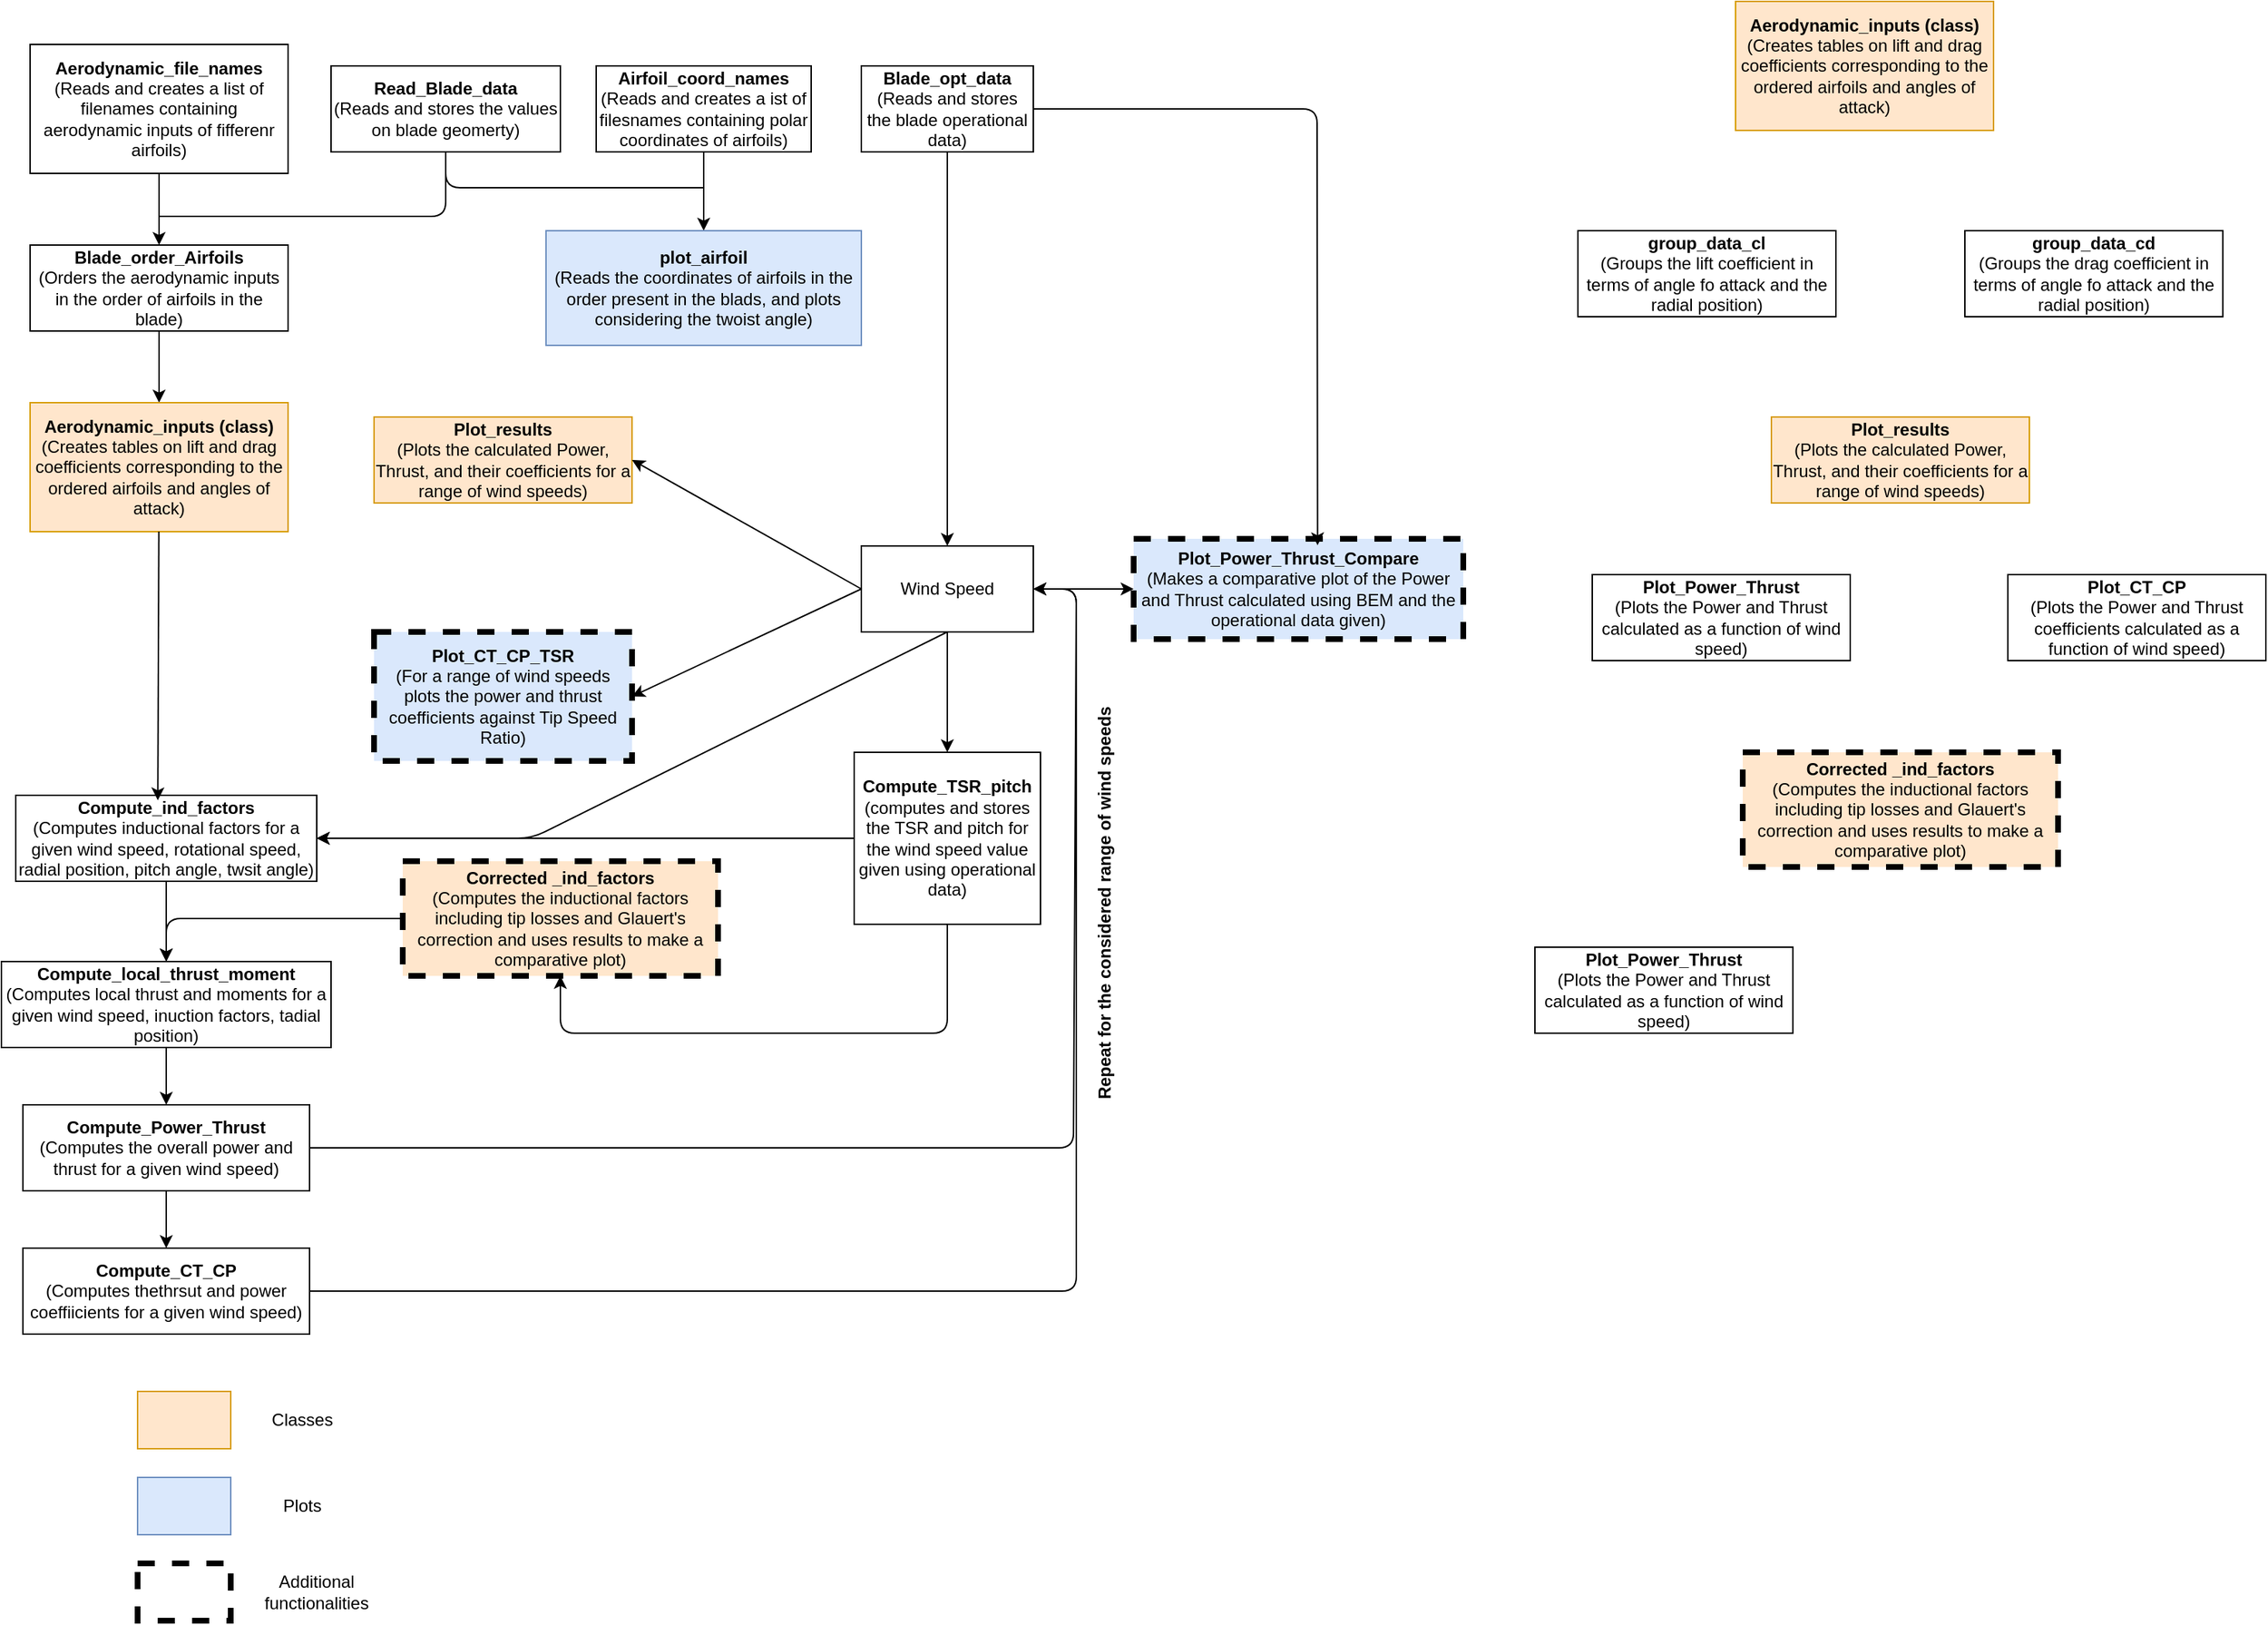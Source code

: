 <mxfile>
    <diagram id="HSMd7I8naoybt2gILDuz" name="Page-1">
        <mxGraphModel dx="1336" dy="1027" grid="1" gridSize="10" guides="1" tooltips="1" connect="1" arrows="1" fold="1" page="1" pageScale="1" pageWidth="850" pageHeight="1100" math="0" shadow="0">
            <root>
                <mxCell id="0"/>
                <mxCell id="1" parent="0"/>
                <mxCell id="8" style="edgeStyle=none;html=1;exitX=0.5;exitY=1;exitDx=0;exitDy=0;" parent="1" source="2" target="4" edge="1">
                    <mxGeometry relative="1" as="geometry"/>
                </mxCell>
                <mxCell id="2" value="&lt;b&gt;Aerodynamic_file_names&lt;/b&gt;&lt;div&gt;(Reads and creates a list of filenames containing aerodynamic inputs of fifferenr airfoils)&lt;/div&gt;" style="rounded=0;whiteSpace=wrap;html=1;" parent="1" vertex="1">
                    <mxGeometry x="60" y="80" width="180" height="90" as="geometry"/>
                </mxCell>
                <mxCell id="3" value="&lt;b&gt;Read_Blade_data&lt;/b&gt;&lt;br&gt;(Reads and stores the values on blade geomerty)" style="rounded=0;whiteSpace=wrap;html=1;" parent="1" vertex="1">
                    <mxGeometry x="270" y="95" width="160" height="60" as="geometry"/>
                </mxCell>
                <mxCell id="12" style="edgeStyle=none;html=1;exitX=0.5;exitY=1;exitDx=0;exitDy=0;" parent="1" source="4" target="5" edge="1">
                    <mxGeometry relative="1" as="geometry"/>
                </mxCell>
                <mxCell id="4" value="&lt;b&gt;Blade_order_Airfoils&lt;br&gt;&lt;/b&gt;(Orders the aerodynamic inputs in the order of airfoils in the blade)" style="rounded=0;whiteSpace=wrap;html=1;" parent="1" vertex="1">
                    <mxGeometry x="60" y="220" width="180" height="60" as="geometry"/>
                </mxCell>
                <mxCell id="5" value="&lt;b&gt;Aerodynamic_inputs (class)&lt;/b&gt;&lt;div&gt;(Creates tables on lift and drag coefficients corresponding to the ordered airfoils and angles of attack)&lt;/div&gt;" style="rounded=0;whiteSpace=wrap;html=1;fillColor=#ffe6cc;strokeColor=#d79b00;" parent="1" vertex="1">
                    <mxGeometry x="60" y="330" width="180" height="90" as="geometry"/>
                </mxCell>
                <mxCell id="11" style="edgeStyle=none;html=1;exitX=0.5;exitY=1;exitDx=0;exitDy=0;entryX=0.5;entryY=0;entryDx=0;entryDy=0;" parent="1" source="6" target="7" edge="1">
                    <mxGeometry relative="1" as="geometry"/>
                </mxCell>
                <mxCell id="6" value="&lt;b&gt;Airfoil_coord_names&lt;/b&gt;&lt;div&gt;(Reads and creates a ist of filesnames containing polar coordinates of airfoils)&lt;/div&gt;" style="rounded=0;whiteSpace=wrap;html=1;" parent="1" vertex="1">
                    <mxGeometry x="455" y="95" width="150" height="60" as="geometry"/>
                </mxCell>
                <mxCell id="7" value="&lt;b&gt;plot_airfoil&lt;/b&gt;&lt;div&gt;(Reads the coordinates of airfoils in the order present in the blads, and plots considering the twoist angle)&lt;/div&gt;" style="rounded=0;whiteSpace=wrap;html=1;fillColor=#dae8fc;strokeColor=#6c8ebf;" parent="1" vertex="1">
                    <mxGeometry x="420" y="210" width="220" height="80" as="geometry"/>
                </mxCell>
                <mxCell id="23" style="edgeStyle=none;html=1;exitX=0.5;exitY=1;exitDx=0;exitDy=0;entryX=0.5;entryY=0;entryDx=0;entryDy=0;" parent="1" source="47" target="15" edge="1">
                    <mxGeometry relative="1" as="geometry"/>
                </mxCell>
                <mxCell id="52" style="edgeStyle=none;html=1;entryX=0.5;entryY=0;entryDx=0;entryDy=0;" parent="1" source="13" target="47" edge="1">
                    <mxGeometry relative="1" as="geometry">
                        <Array as="points">
                            <mxPoint x="700" y="320"/>
                        </Array>
                    </mxGeometry>
                </mxCell>
                <mxCell id="13" value="&lt;b&gt;Blade_opt_data&lt;/b&gt;&lt;div&gt;(Reads and stores the blade operational data)&lt;/div&gt;" style="rounded=0;whiteSpace=wrap;html=1;" parent="1" vertex="1">
                    <mxGeometry x="640" y="95" width="120" height="60" as="geometry"/>
                </mxCell>
                <mxCell id="26" style="edgeStyle=none;html=1;entryX=1;entryY=0.5;entryDx=0;entryDy=0;" parent="1" source="15" target="16" edge="1">
                    <mxGeometry relative="1" as="geometry"/>
                </mxCell>
                <mxCell id="70" style="edgeStyle=none;html=1;exitX=0.5;exitY=1;exitDx=0;exitDy=0;entryX=0.5;entryY=1;entryDx=0;entryDy=0;" edge="1" parent="1" source="15" target="66">
                    <mxGeometry relative="1" as="geometry">
                        <Array as="points">
                            <mxPoint x="700" y="770"/>
                            <mxPoint x="430" y="770"/>
                        </Array>
                    </mxGeometry>
                </mxCell>
                <mxCell id="15" value="&lt;b&gt;Compute_TSR_pitch&lt;/b&gt;&lt;div&gt;(computes and stores the TSR and pitch for the wind speed value given using operational data)&lt;/div&gt;" style="rounded=0;whiteSpace=wrap;html=1;" parent="1" vertex="1">
                    <mxGeometry x="635" y="574" width="130" height="120" as="geometry"/>
                </mxCell>
                <mxCell id="28" value="" style="edgeStyle=none;html=1;" parent="1" source="16" target="17" edge="1">
                    <mxGeometry relative="1" as="geometry"/>
                </mxCell>
                <mxCell id="16" value="&lt;b&gt;Compute_ind_factors&lt;/b&gt;&lt;div&gt;(Computes inductional factors for a given wind speed, rotational speed, radial position, pitch angle, twsit angle)&lt;/div&gt;" style="rounded=0;whiteSpace=wrap;html=1;" parent="1" vertex="1">
                    <mxGeometry x="50" y="604" width="210" height="60" as="geometry"/>
                </mxCell>
                <mxCell id="29" value="" style="edgeStyle=none;html=1;" parent="1" source="17" target="18" edge="1">
                    <mxGeometry relative="1" as="geometry"/>
                </mxCell>
                <mxCell id="17" value="&lt;b&gt;Compute_local_thrust_moment&lt;/b&gt;&lt;div&gt;(Computes local thrust and moments for a given wind speed, inuction factors, tadial position)&lt;/div&gt;" style="rounded=0;whiteSpace=wrap;html=1;" parent="1" vertex="1">
                    <mxGeometry x="40" y="720" width="230" height="60" as="geometry"/>
                </mxCell>
                <mxCell id="56" style="edgeStyle=none;html=1;exitX=1;exitY=0.5;exitDx=0;exitDy=0;entryX=1;entryY=0.5;entryDx=0;entryDy=0;" parent="1" source="18" target="47" edge="1">
                    <mxGeometry relative="1" as="geometry">
                        <mxPoint x="847.5" y="440.0" as="targetPoint"/>
                        <mxPoint x="342.5" y="830" as="sourcePoint"/>
                        <Array as="points">
                            <mxPoint x="788" y="850"/>
                            <mxPoint x="790" y="460"/>
                        </Array>
                    </mxGeometry>
                </mxCell>
                <mxCell id="59" style="edgeStyle=none;html=1;exitX=0.5;exitY=1;exitDx=0;exitDy=0;" parent="1" source="18" target="58" edge="1">
                    <mxGeometry relative="1" as="geometry"/>
                </mxCell>
                <mxCell id="18" value="&lt;b&gt;Compute_Power_Thrust&lt;/b&gt;&lt;br&gt;(Computes the overall power and thrust for a given wind speed)" style="rounded=0;whiteSpace=wrap;html=1;" parent="1" vertex="1">
                    <mxGeometry x="55" y="820" width="200" height="60" as="geometry"/>
                </mxCell>
                <mxCell id="19" value="Plot_results&lt;div&gt;&lt;span style=&quot;font-weight: normal;&quot;&gt;(Plots the calculated Power, Thrust, and their coefficients for a range of wind speeds)&lt;/span&gt;&lt;/div&gt;" style="rounded=0;whiteSpace=wrap;html=1;fontStyle=1;fillColor=#ffe6cc;strokeColor=#d79b00;" parent="1" vertex="1">
                    <mxGeometry x="300" y="340" width="180" height="60" as="geometry"/>
                </mxCell>
                <mxCell id="40" value="" style="endArrow=none;html=1;entryX=0.5;entryY=1;entryDx=0;entryDy=0;" parent="1" target="3" edge="1">
                    <mxGeometry width="50" height="50" relative="1" as="geometry">
                        <mxPoint x="150" y="200" as="sourcePoint"/>
                        <mxPoint x="395" y="155" as="targetPoint"/>
                        <Array as="points">
                            <mxPoint x="350" y="200"/>
                        </Array>
                    </mxGeometry>
                </mxCell>
                <mxCell id="43" value="" style="endArrow=none;html=1;exitX=0.5;exitY=1;exitDx=0;exitDy=0;" parent="1" source="3" edge="1">
                    <mxGeometry width="50" height="50" relative="1" as="geometry">
                        <mxPoint x="490" y="210" as="sourcePoint"/>
                        <mxPoint x="530" y="180" as="targetPoint"/>
                        <Array as="points">
                            <mxPoint x="350" y="180"/>
                        </Array>
                    </mxGeometry>
                </mxCell>
                <mxCell id="55" style="edgeStyle=none;html=1;entryX=1;entryY=0.5;entryDx=0;entryDy=0;" parent="1" target="16" edge="1">
                    <mxGeometry relative="1" as="geometry">
                        <mxPoint x="700" y="490" as="sourcePoint"/>
                        <Array as="points">
                            <mxPoint x="410" y="634"/>
                        </Array>
                    </mxGeometry>
                </mxCell>
                <mxCell id="62" style="edgeStyle=none;html=1;exitX=0;exitY=0.5;exitDx=0;exitDy=0;entryX=1;entryY=0.5;entryDx=0;entryDy=0;" parent="1" source="47" target="19" edge="1">
                    <mxGeometry relative="1" as="geometry"/>
                </mxCell>
                <mxCell id="63" style="edgeStyle=none;html=1;exitX=0;exitY=0.5;exitDx=0;exitDy=0;entryX=1;entryY=0.5;entryDx=0;entryDy=0;" parent="1" source="47" target="57" edge="1">
                    <mxGeometry relative="1" as="geometry"/>
                </mxCell>
                <mxCell id="71" style="edgeStyle=none;html=1;exitX=1;exitY=0.5;exitDx=0;exitDy=0;entryX=0;entryY=0.5;entryDx=0;entryDy=0;" edge="1" parent="1" source="47" target="64">
                    <mxGeometry relative="1" as="geometry"/>
                </mxCell>
                <mxCell id="47" value="Wind Speed" style="rounded=0;whiteSpace=wrap;html=1;" parent="1" vertex="1">
                    <mxGeometry x="640" y="430" width="120" height="60" as="geometry"/>
                </mxCell>
                <mxCell id="54" style="edgeStyle=none;html=1;entryX=0.472;entryY=0.059;entryDx=0;entryDy=0;entryPerimeter=0;" parent="1" source="5" target="16" edge="1">
                    <mxGeometry relative="1" as="geometry"/>
                </mxCell>
                <mxCell id="57" value="Plot_CT_CP_TSR&lt;div&gt;&lt;span style=&quot;font-weight: normal;&quot;&gt;(For a range of wind speeds plots the power and thrust coefficients against Tip Speed Ratio)&lt;/span&gt;&lt;/div&gt;" style="rounded=0;whiteSpace=wrap;html=1;fontStyle=1;fillColor=#dae8fc;strokeColor=light-dark(#000000,#5C79A3);dashed=1;strokeWidth=4;" parent="1" vertex="1">
                    <mxGeometry x="300" y="490" width="180" height="90" as="geometry"/>
                </mxCell>
                <mxCell id="60" style="edgeStyle=none;html=1;entryX=1;entryY=0.5;entryDx=0;entryDy=0;" parent="1" source="58" target="47" edge="1">
                    <mxGeometry relative="1" as="geometry">
                        <Array as="points">
                            <mxPoint x="790" y="950"/>
                            <mxPoint x="790" y="460"/>
                        </Array>
                    </mxGeometry>
                </mxCell>
                <mxCell id="58" value="&lt;b&gt;Compute_CT_CP&lt;br&gt;&lt;/b&gt;(Computes thethrsut and power coeffiicients for a given wind speed)" style="rounded=0;whiteSpace=wrap;html=1;" parent="1" vertex="1">
                    <mxGeometry x="55" y="920" width="200" height="60" as="geometry"/>
                </mxCell>
                <mxCell id="61" value="Repeat for the considered range of wind speeds" style="text;html=1;align=center;verticalAlign=middle;whiteSpace=wrap;rounded=0;fontStyle=1;rotation=-90;" parent="1" vertex="1">
                    <mxGeometry x="650" y="664" width="320" height="30" as="geometry"/>
                </mxCell>
                <mxCell id="64" value="&lt;b&gt;Plot_Power_Thrust_Compare&lt;/b&gt;&lt;div&gt;(Makes a comparative plot of the Power and Thrust calculated using BEM and the operational data given)&lt;/div&gt;" style="rounded=0;whiteSpace=wrap;html=1;fillColor=#dae8fc;strokeColor=light-dark(#000000, #5c79a3);dashed=1;strokeWidth=4;" vertex="1" parent="1">
                    <mxGeometry x="830" y="425" width="230" height="70" as="geometry"/>
                </mxCell>
                <mxCell id="68" style="edgeStyle=none;html=1;exitX=0;exitY=0.5;exitDx=0;exitDy=0;entryX=0.5;entryY=0;entryDx=0;entryDy=0;" edge="1" parent="1" source="66" target="17">
                    <mxGeometry relative="1" as="geometry">
                        <Array as="points">
                            <mxPoint x="155" y="690"/>
                        </Array>
                    </mxGeometry>
                </mxCell>
                <mxCell id="66" value="&lt;b&gt;Corrected _ind_factors&lt;/b&gt;&lt;div&gt;(Computes the inductional factors including tip losses and Glauert&#39;s correction and uses results to make a comparative plot)&lt;/div&gt;" style="rounded=0;whiteSpace=wrap;html=1;fillColor=#ffe6cc;strokeColor=light-dark(#000000, #996500);gradientColor=none;gradientDirection=radial;shadow=0;dashed=1;strokeWidth=4;" vertex="1" parent="1">
                    <mxGeometry x="320" y="650" width="220" height="80" as="geometry"/>
                </mxCell>
                <mxCell id="72" style="edgeStyle=none;html=1;entryX=0.558;entryY=0.065;entryDx=0;entryDy=0;entryPerimeter=0;" edge="1" parent="1" source="13" target="64">
                    <mxGeometry relative="1" as="geometry">
                        <Array as="points">
                            <mxPoint x="958" y="125"/>
                        </Array>
                    </mxGeometry>
                </mxCell>
                <mxCell id="73" value="" style="rounded=0;whiteSpace=wrap;html=1;fillColor=#ffe6cc;strokeColor=#d79b00;" vertex="1" parent="1">
                    <mxGeometry x="135" y="1020" width="65" height="40" as="geometry"/>
                </mxCell>
                <mxCell id="74" value="" style="rounded=0;whiteSpace=wrap;html=1;fillColor=#dae8fc;strokeColor=#6c8ebf;" vertex="1" parent="1">
                    <mxGeometry x="135" y="1080" width="65" height="40" as="geometry"/>
                </mxCell>
                <mxCell id="75" value="" style="rounded=0;whiteSpace=wrap;html=1;dashed=1;strokeWidth=4;" vertex="1" parent="1">
                    <mxGeometry x="135" y="1140" width="65" height="40" as="geometry"/>
                </mxCell>
                <mxCell id="76" value="Classes" style="text;html=1;align=center;verticalAlign=middle;whiteSpace=wrap;rounded=0;" vertex="1" parent="1">
                    <mxGeometry x="220" y="1025" width="60" height="30" as="geometry"/>
                </mxCell>
                <mxCell id="77" value="Plots" style="text;html=1;align=center;verticalAlign=middle;whiteSpace=wrap;rounded=0;" vertex="1" parent="1">
                    <mxGeometry x="220" y="1085" width="60" height="30" as="geometry"/>
                </mxCell>
                <mxCell id="78" value="Additional functionalities" style="text;html=1;align=center;verticalAlign=middle;whiteSpace=wrap;rounded=0;" vertex="1" parent="1">
                    <mxGeometry x="220" y="1145" width="80" height="30" as="geometry"/>
                </mxCell>
                <mxCell id="79" value="&lt;b&gt;Aerodynamic_inputs (class)&lt;/b&gt;&lt;div&gt;(Creates tables on lift and drag coefficients corresponding to the ordered airfoils and angles of attack)&lt;/div&gt;" style="rounded=0;whiteSpace=wrap;html=1;fillColor=#ffe6cc;strokeColor=#d79b00;" vertex="1" parent="1">
                    <mxGeometry x="1250" y="50" width="180" height="90" as="geometry"/>
                </mxCell>
                <mxCell id="80" value="&lt;b&gt;group_data_cl&lt;/b&gt;&lt;div&gt;(Groups the lift coefficient in terms of angle fo attack and the radial position)&lt;/div&gt;" style="rounded=0;whiteSpace=wrap;html=1;" vertex="1" parent="1">
                    <mxGeometry x="1140" y="210" width="180" height="60" as="geometry"/>
                </mxCell>
                <mxCell id="81" value="&lt;b&gt;group_data_cd&lt;/b&gt;&lt;div&gt;(Groups the drag coefficient in terms of angle fo attack and the radial position)&lt;/div&gt;" style="rounded=0;whiteSpace=wrap;html=1;" vertex="1" parent="1">
                    <mxGeometry x="1410" y="210" width="180" height="60" as="geometry"/>
                </mxCell>
                <mxCell id="82" value="Plot_results&lt;div&gt;&lt;span style=&quot;font-weight: normal;&quot;&gt;(Plots the calculated Power, Thrust, and their coefficients for a range of wind speeds)&lt;/span&gt;&lt;/div&gt;" style="rounded=0;whiteSpace=wrap;html=1;fontStyle=1;fillColor=#ffe6cc;strokeColor=#d79b00;" vertex="1" parent="1">
                    <mxGeometry x="1275" y="340" width="180" height="60" as="geometry"/>
                </mxCell>
                <mxCell id="83" value="&lt;b&gt;Plot_Power_Thrust&lt;/b&gt;&lt;br&gt;&lt;div&gt;(Plots the Power and Thrust calculated as a function of wind speed)&lt;/div&gt;" style="rounded=0;whiteSpace=wrap;html=1;" vertex="1" parent="1">
                    <mxGeometry x="1150" y="450" width="180" height="60" as="geometry"/>
                </mxCell>
                <mxCell id="84" value="&lt;b&gt;Plot_CT_CP&lt;/b&gt;&lt;br&gt;&lt;div&gt;(Plots the Power and Thrust coefficients calculated as a function of wind speed)&lt;/div&gt;" style="rounded=0;whiteSpace=wrap;html=1;" vertex="1" parent="1">
                    <mxGeometry x="1440" y="450" width="180" height="60" as="geometry"/>
                </mxCell>
                <mxCell id="85" value="&lt;b&gt;Corrected _ind_factors&lt;/b&gt;&lt;div&gt;(Computes the inductional factors including tip losses and Glauert&#39;s correction and uses results to make a comparative plot)&lt;/div&gt;" style="rounded=0;whiteSpace=wrap;html=1;fillColor=#ffe6cc;strokeColor=light-dark(#000000, #996500);gradientColor=none;gradientDirection=radial;shadow=0;dashed=1;strokeWidth=4;" vertex="1" parent="1">
                    <mxGeometry x="1255" y="574" width="220" height="80" as="geometry"/>
                </mxCell>
                <mxCell id="86" value="&lt;b&gt;Plot_Power_Thrust&lt;/b&gt;&lt;br&gt;&lt;div&gt;(Plots the Power and Thrust calculated as a function of wind speed)&lt;/div&gt;" style="rounded=0;whiteSpace=wrap;html=1;" vertex="1" parent="1">
                    <mxGeometry x="1110" y="710" width="180" height="60" as="geometry"/>
                </mxCell>
            </root>
        </mxGraphModel>
    </diagram>
</mxfile>
